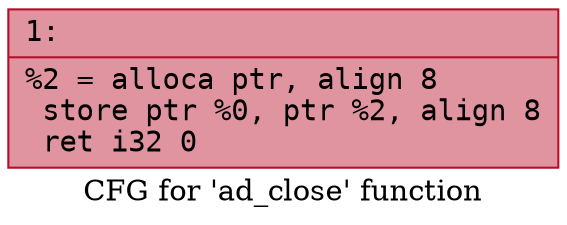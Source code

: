 digraph "CFG for 'ad_close' function" {
	label="CFG for 'ad_close' function";

	Node0x6000029ba080 [shape=record,color="#b70d28ff", style=filled, fillcolor="#b70d2870" fontname="Courier",label="{1:\l|  %2 = alloca ptr, align 8\l  store ptr %0, ptr %2, align 8\l  ret i32 0\l}"];
}
